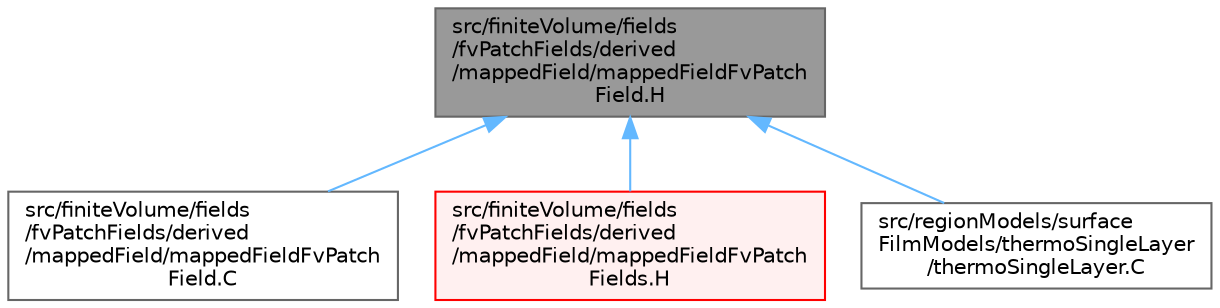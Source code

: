 digraph "src/finiteVolume/fields/fvPatchFields/derived/mappedField/mappedFieldFvPatchField.H"
{
 // LATEX_PDF_SIZE
  bgcolor="transparent";
  edge [fontname=Helvetica,fontsize=10,labelfontname=Helvetica,labelfontsize=10];
  node [fontname=Helvetica,fontsize=10,shape=box,height=0.2,width=0.4];
  Node1 [id="Node000001",label="src/finiteVolume/fields\l/fvPatchFields/derived\l/mappedField/mappedFieldFvPatch\lField.H",height=0.2,width=0.4,color="gray40", fillcolor="grey60", style="filled", fontcolor="black",tooltip=" "];
  Node1 -> Node2 [id="edge1_Node000001_Node000002",dir="back",color="steelblue1",style="solid",tooltip=" "];
  Node2 [id="Node000002",label="src/finiteVolume/fields\l/fvPatchFields/derived\l/mappedField/mappedFieldFvPatch\lField.C",height=0.2,width=0.4,color="grey40", fillcolor="white", style="filled",URL="$mappedFieldFvPatchField_8C.html",tooltip=" "];
  Node1 -> Node3 [id="edge2_Node000001_Node000003",dir="back",color="steelblue1",style="solid",tooltip=" "];
  Node3 [id="Node000003",label="src/finiteVolume/fields\l/fvPatchFields/derived\l/mappedField/mappedFieldFvPatch\lFields.H",height=0.2,width=0.4,color="red", fillcolor="#FFF0F0", style="filled",URL="$mappedFieldFvPatchFields_8H.html",tooltip=" "];
  Node1 -> Node5 [id="edge3_Node000001_Node000005",dir="back",color="steelblue1",style="solid",tooltip=" "];
  Node5 [id="Node000005",label="src/regionModels/surface\lFilmModels/thermoSingleLayer\l/thermoSingleLayer.C",height=0.2,width=0.4,color="grey40", fillcolor="white", style="filled",URL="$thermoSingleLayer_8C.html",tooltip=" "];
}
